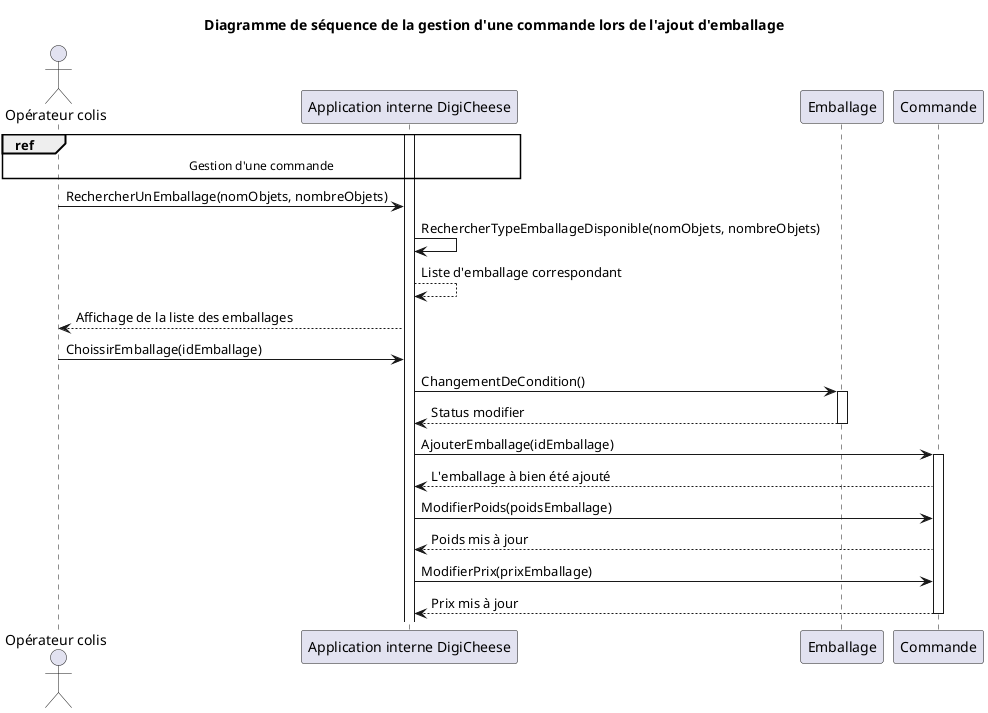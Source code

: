 @startuml Diagramme de séquence de l'ajout d'un emballage à une commande

actor "Opérateur colis"

'"Opérateur colis" -> "Application interne DigiCheese" : GérerCommande(idCommande)
'activate "Application interne DigiCheese"
'"Application interne DigiCheese" -> "Application interne DigiCheese" : ChercherCommande(idCommande)
'"Application interne DigiCheese" --> "Application interne DigiCheese" : Commande trouvé
'"Application interne DigiCheese" --> "Opérateur colis" : Affiché la commande
ref over "Opérateur colis", "Application interne DigiCheese": Gestion d'une commande
activate "Application interne DigiCheese"

"Opérateur colis" -> "Application interne DigiCheese" : RechercherUnEmballage(nomObjets, nombreObjets)
"Application interne DigiCheese" -> "Application interne DigiCheese" : RechercherTypeEmballageDisponible(nomObjets, nombreObjets)
"Application interne DigiCheese" --> "Application interne DigiCheese" : Liste d'emballage correspondant

"Application interne DigiCheese" --> "Opérateur colis" : Affichage de la liste des emballages

"Opérateur colis" -> "Application interne DigiCheese" : ChoissirEmballage(idEmballage)
"Application interne DigiCheese" -> Emballage : ChangementDeCondition()
activate Emballage
Emballage --> "Application interne DigiCheese" : Status modifier
deactivate Emballage

"Application interne DigiCheese" -> Commande : AjouterEmballage(idEmballage)
activate Commande
Commande --> "Application interne DigiCheese" : L'emballage à bien été ajouté

"Application interne DigiCheese" -> Commande : ModifierPoids(poidsEmballage)
Commande --> "Application interne DigiCheese" : Poids mis à jour

"Application interne DigiCheese" -> Commande : ModifierPrix(prixEmballage)
Commande --> "Application interne DigiCheese" : Prix mis à jour
deactivate Commande

title Diagramme de séquence de la gestion d'une commande lors de l'ajout d'emballage
@enduml